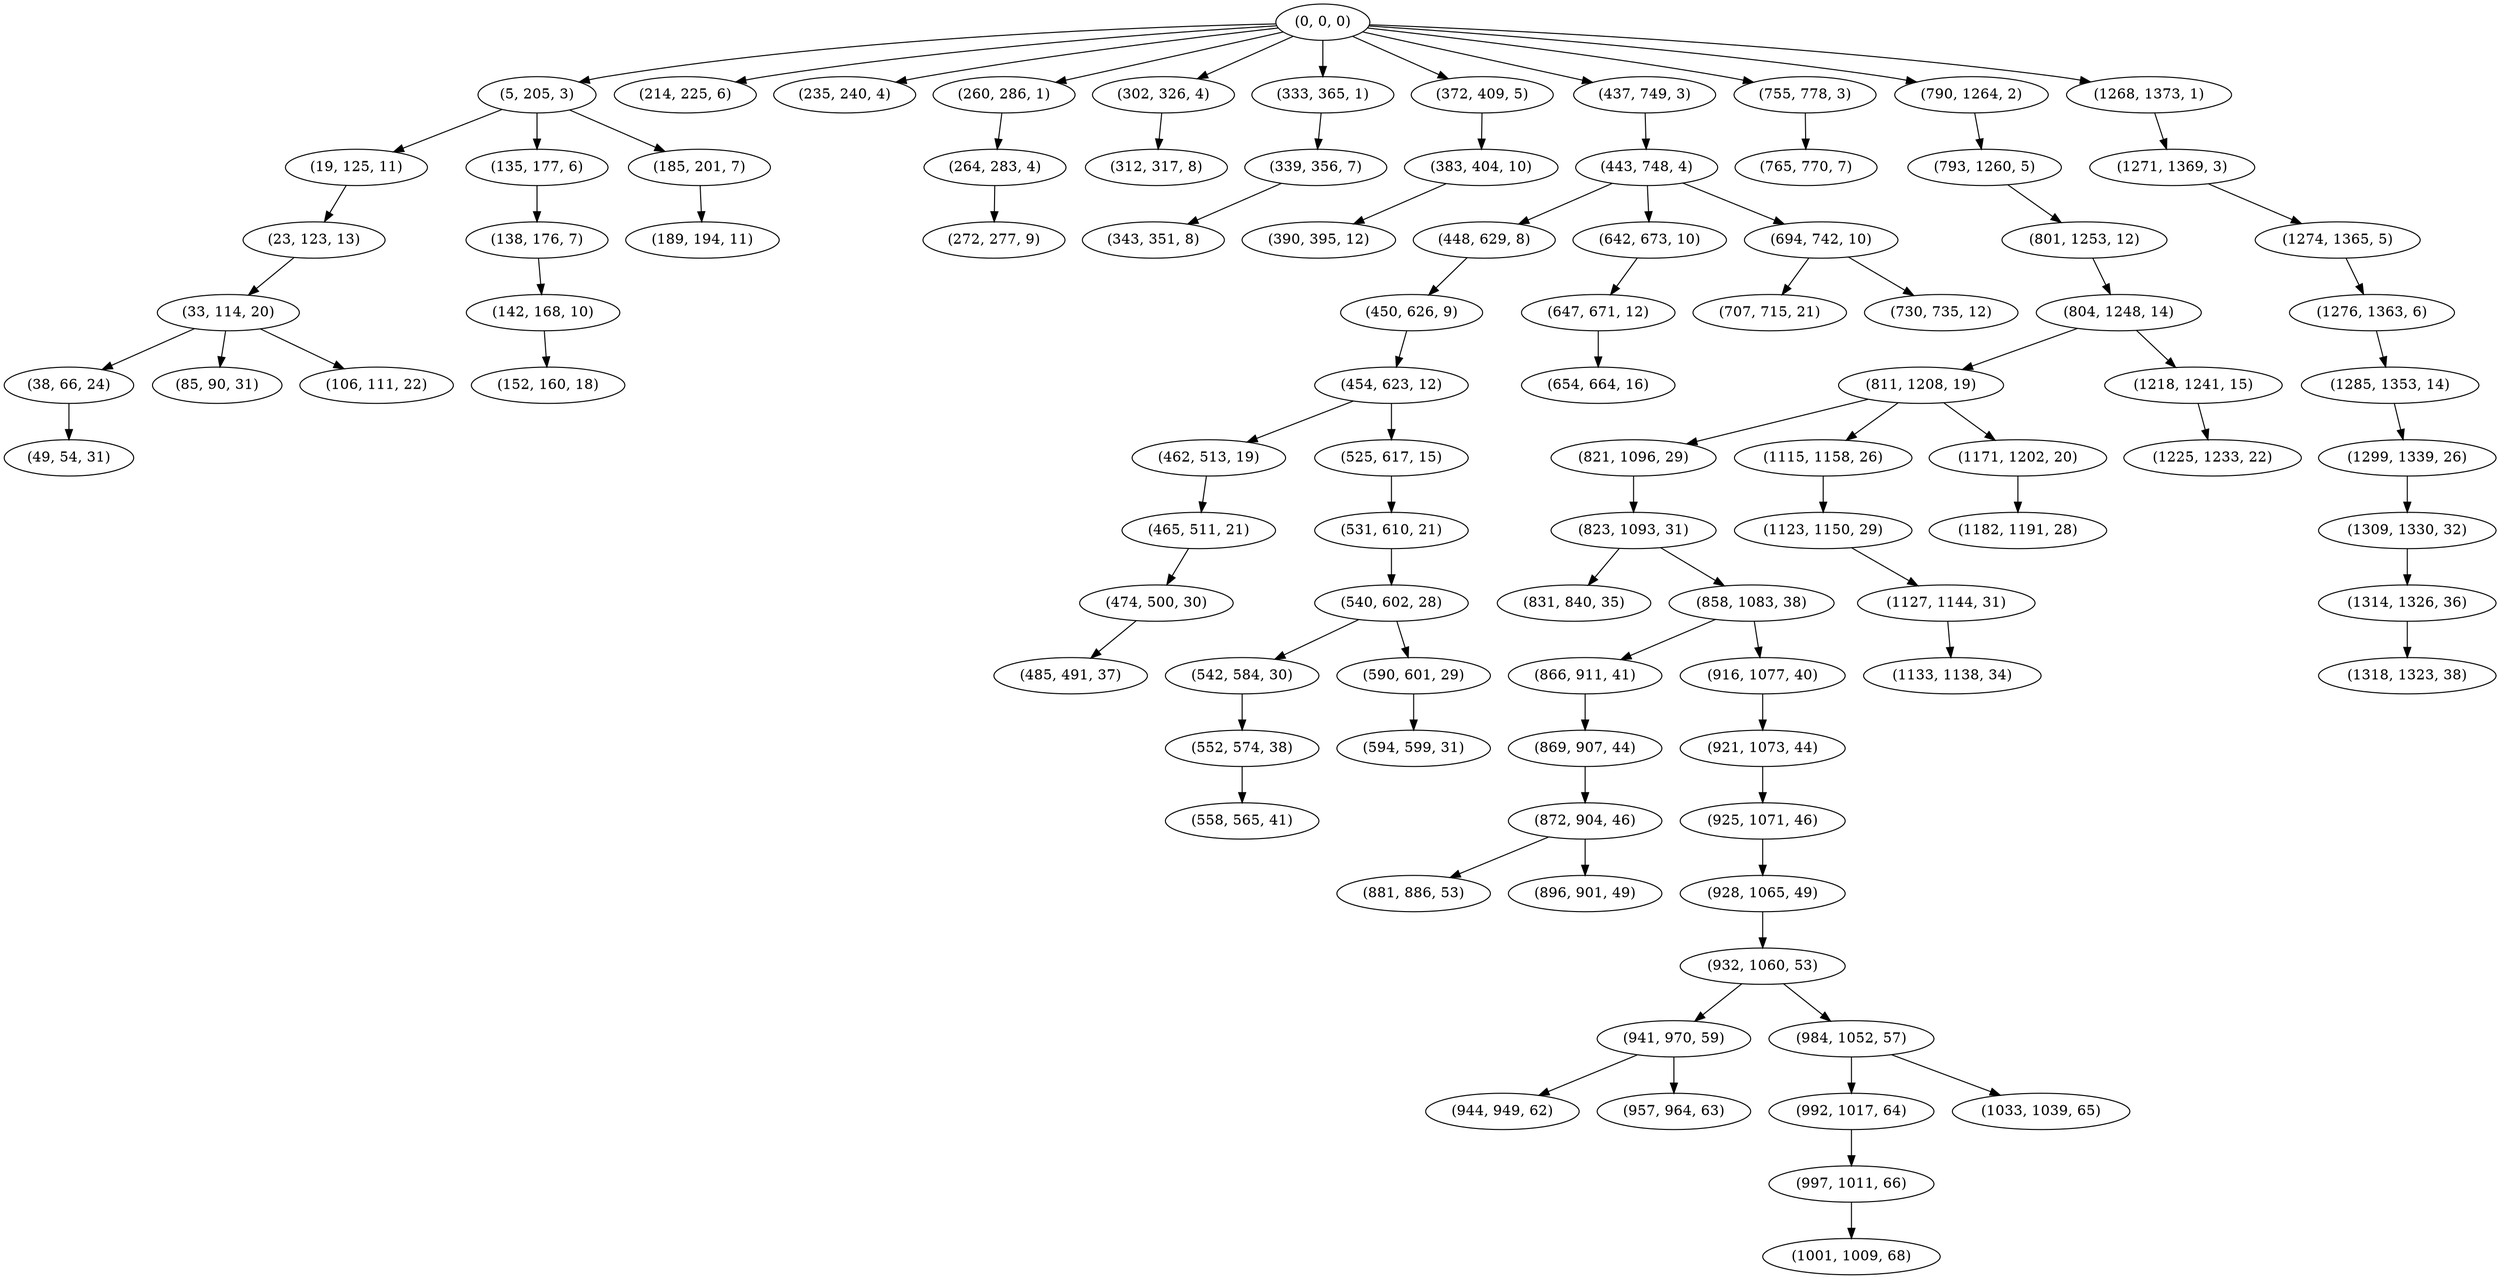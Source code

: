 digraph tree {
    "(0, 0, 0)";
    "(5, 205, 3)";
    "(19, 125, 11)";
    "(23, 123, 13)";
    "(33, 114, 20)";
    "(38, 66, 24)";
    "(49, 54, 31)";
    "(85, 90, 31)";
    "(106, 111, 22)";
    "(135, 177, 6)";
    "(138, 176, 7)";
    "(142, 168, 10)";
    "(152, 160, 18)";
    "(185, 201, 7)";
    "(189, 194, 11)";
    "(214, 225, 6)";
    "(235, 240, 4)";
    "(260, 286, 1)";
    "(264, 283, 4)";
    "(272, 277, 9)";
    "(302, 326, 4)";
    "(312, 317, 8)";
    "(333, 365, 1)";
    "(339, 356, 7)";
    "(343, 351, 8)";
    "(372, 409, 5)";
    "(383, 404, 10)";
    "(390, 395, 12)";
    "(437, 749, 3)";
    "(443, 748, 4)";
    "(448, 629, 8)";
    "(450, 626, 9)";
    "(454, 623, 12)";
    "(462, 513, 19)";
    "(465, 511, 21)";
    "(474, 500, 30)";
    "(485, 491, 37)";
    "(525, 617, 15)";
    "(531, 610, 21)";
    "(540, 602, 28)";
    "(542, 584, 30)";
    "(552, 574, 38)";
    "(558, 565, 41)";
    "(590, 601, 29)";
    "(594, 599, 31)";
    "(642, 673, 10)";
    "(647, 671, 12)";
    "(654, 664, 16)";
    "(694, 742, 10)";
    "(707, 715, 21)";
    "(730, 735, 12)";
    "(755, 778, 3)";
    "(765, 770, 7)";
    "(790, 1264, 2)";
    "(793, 1260, 5)";
    "(801, 1253, 12)";
    "(804, 1248, 14)";
    "(811, 1208, 19)";
    "(821, 1096, 29)";
    "(823, 1093, 31)";
    "(831, 840, 35)";
    "(858, 1083, 38)";
    "(866, 911, 41)";
    "(869, 907, 44)";
    "(872, 904, 46)";
    "(881, 886, 53)";
    "(896, 901, 49)";
    "(916, 1077, 40)";
    "(921, 1073, 44)";
    "(925, 1071, 46)";
    "(928, 1065, 49)";
    "(932, 1060, 53)";
    "(941, 970, 59)";
    "(944, 949, 62)";
    "(957, 964, 63)";
    "(984, 1052, 57)";
    "(992, 1017, 64)";
    "(997, 1011, 66)";
    "(1001, 1009, 68)";
    "(1033, 1039, 65)";
    "(1115, 1158, 26)";
    "(1123, 1150, 29)";
    "(1127, 1144, 31)";
    "(1133, 1138, 34)";
    "(1171, 1202, 20)";
    "(1182, 1191, 28)";
    "(1218, 1241, 15)";
    "(1225, 1233, 22)";
    "(1268, 1373, 1)";
    "(1271, 1369, 3)";
    "(1274, 1365, 5)";
    "(1276, 1363, 6)";
    "(1285, 1353, 14)";
    "(1299, 1339, 26)";
    "(1309, 1330, 32)";
    "(1314, 1326, 36)";
    "(1318, 1323, 38)";
    "(0, 0, 0)" -> "(5, 205, 3)";
    "(0, 0, 0)" -> "(214, 225, 6)";
    "(0, 0, 0)" -> "(235, 240, 4)";
    "(0, 0, 0)" -> "(260, 286, 1)";
    "(0, 0, 0)" -> "(302, 326, 4)";
    "(0, 0, 0)" -> "(333, 365, 1)";
    "(0, 0, 0)" -> "(372, 409, 5)";
    "(0, 0, 0)" -> "(437, 749, 3)";
    "(0, 0, 0)" -> "(755, 778, 3)";
    "(0, 0, 0)" -> "(790, 1264, 2)";
    "(0, 0, 0)" -> "(1268, 1373, 1)";
    "(5, 205, 3)" -> "(19, 125, 11)";
    "(5, 205, 3)" -> "(135, 177, 6)";
    "(5, 205, 3)" -> "(185, 201, 7)";
    "(19, 125, 11)" -> "(23, 123, 13)";
    "(23, 123, 13)" -> "(33, 114, 20)";
    "(33, 114, 20)" -> "(38, 66, 24)";
    "(33, 114, 20)" -> "(85, 90, 31)";
    "(33, 114, 20)" -> "(106, 111, 22)";
    "(38, 66, 24)" -> "(49, 54, 31)";
    "(135, 177, 6)" -> "(138, 176, 7)";
    "(138, 176, 7)" -> "(142, 168, 10)";
    "(142, 168, 10)" -> "(152, 160, 18)";
    "(185, 201, 7)" -> "(189, 194, 11)";
    "(260, 286, 1)" -> "(264, 283, 4)";
    "(264, 283, 4)" -> "(272, 277, 9)";
    "(302, 326, 4)" -> "(312, 317, 8)";
    "(333, 365, 1)" -> "(339, 356, 7)";
    "(339, 356, 7)" -> "(343, 351, 8)";
    "(372, 409, 5)" -> "(383, 404, 10)";
    "(383, 404, 10)" -> "(390, 395, 12)";
    "(437, 749, 3)" -> "(443, 748, 4)";
    "(443, 748, 4)" -> "(448, 629, 8)";
    "(443, 748, 4)" -> "(642, 673, 10)";
    "(443, 748, 4)" -> "(694, 742, 10)";
    "(448, 629, 8)" -> "(450, 626, 9)";
    "(450, 626, 9)" -> "(454, 623, 12)";
    "(454, 623, 12)" -> "(462, 513, 19)";
    "(454, 623, 12)" -> "(525, 617, 15)";
    "(462, 513, 19)" -> "(465, 511, 21)";
    "(465, 511, 21)" -> "(474, 500, 30)";
    "(474, 500, 30)" -> "(485, 491, 37)";
    "(525, 617, 15)" -> "(531, 610, 21)";
    "(531, 610, 21)" -> "(540, 602, 28)";
    "(540, 602, 28)" -> "(542, 584, 30)";
    "(540, 602, 28)" -> "(590, 601, 29)";
    "(542, 584, 30)" -> "(552, 574, 38)";
    "(552, 574, 38)" -> "(558, 565, 41)";
    "(590, 601, 29)" -> "(594, 599, 31)";
    "(642, 673, 10)" -> "(647, 671, 12)";
    "(647, 671, 12)" -> "(654, 664, 16)";
    "(694, 742, 10)" -> "(707, 715, 21)";
    "(694, 742, 10)" -> "(730, 735, 12)";
    "(755, 778, 3)" -> "(765, 770, 7)";
    "(790, 1264, 2)" -> "(793, 1260, 5)";
    "(793, 1260, 5)" -> "(801, 1253, 12)";
    "(801, 1253, 12)" -> "(804, 1248, 14)";
    "(804, 1248, 14)" -> "(811, 1208, 19)";
    "(804, 1248, 14)" -> "(1218, 1241, 15)";
    "(811, 1208, 19)" -> "(821, 1096, 29)";
    "(811, 1208, 19)" -> "(1115, 1158, 26)";
    "(811, 1208, 19)" -> "(1171, 1202, 20)";
    "(821, 1096, 29)" -> "(823, 1093, 31)";
    "(823, 1093, 31)" -> "(831, 840, 35)";
    "(823, 1093, 31)" -> "(858, 1083, 38)";
    "(858, 1083, 38)" -> "(866, 911, 41)";
    "(858, 1083, 38)" -> "(916, 1077, 40)";
    "(866, 911, 41)" -> "(869, 907, 44)";
    "(869, 907, 44)" -> "(872, 904, 46)";
    "(872, 904, 46)" -> "(881, 886, 53)";
    "(872, 904, 46)" -> "(896, 901, 49)";
    "(916, 1077, 40)" -> "(921, 1073, 44)";
    "(921, 1073, 44)" -> "(925, 1071, 46)";
    "(925, 1071, 46)" -> "(928, 1065, 49)";
    "(928, 1065, 49)" -> "(932, 1060, 53)";
    "(932, 1060, 53)" -> "(941, 970, 59)";
    "(932, 1060, 53)" -> "(984, 1052, 57)";
    "(941, 970, 59)" -> "(944, 949, 62)";
    "(941, 970, 59)" -> "(957, 964, 63)";
    "(984, 1052, 57)" -> "(992, 1017, 64)";
    "(984, 1052, 57)" -> "(1033, 1039, 65)";
    "(992, 1017, 64)" -> "(997, 1011, 66)";
    "(997, 1011, 66)" -> "(1001, 1009, 68)";
    "(1115, 1158, 26)" -> "(1123, 1150, 29)";
    "(1123, 1150, 29)" -> "(1127, 1144, 31)";
    "(1127, 1144, 31)" -> "(1133, 1138, 34)";
    "(1171, 1202, 20)" -> "(1182, 1191, 28)";
    "(1218, 1241, 15)" -> "(1225, 1233, 22)";
    "(1268, 1373, 1)" -> "(1271, 1369, 3)";
    "(1271, 1369, 3)" -> "(1274, 1365, 5)";
    "(1274, 1365, 5)" -> "(1276, 1363, 6)";
    "(1276, 1363, 6)" -> "(1285, 1353, 14)";
    "(1285, 1353, 14)" -> "(1299, 1339, 26)";
    "(1299, 1339, 26)" -> "(1309, 1330, 32)";
    "(1309, 1330, 32)" -> "(1314, 1326, 36)";
    "(1314, 1326, 36)" -> "(1318, 1323, 38)";
}
